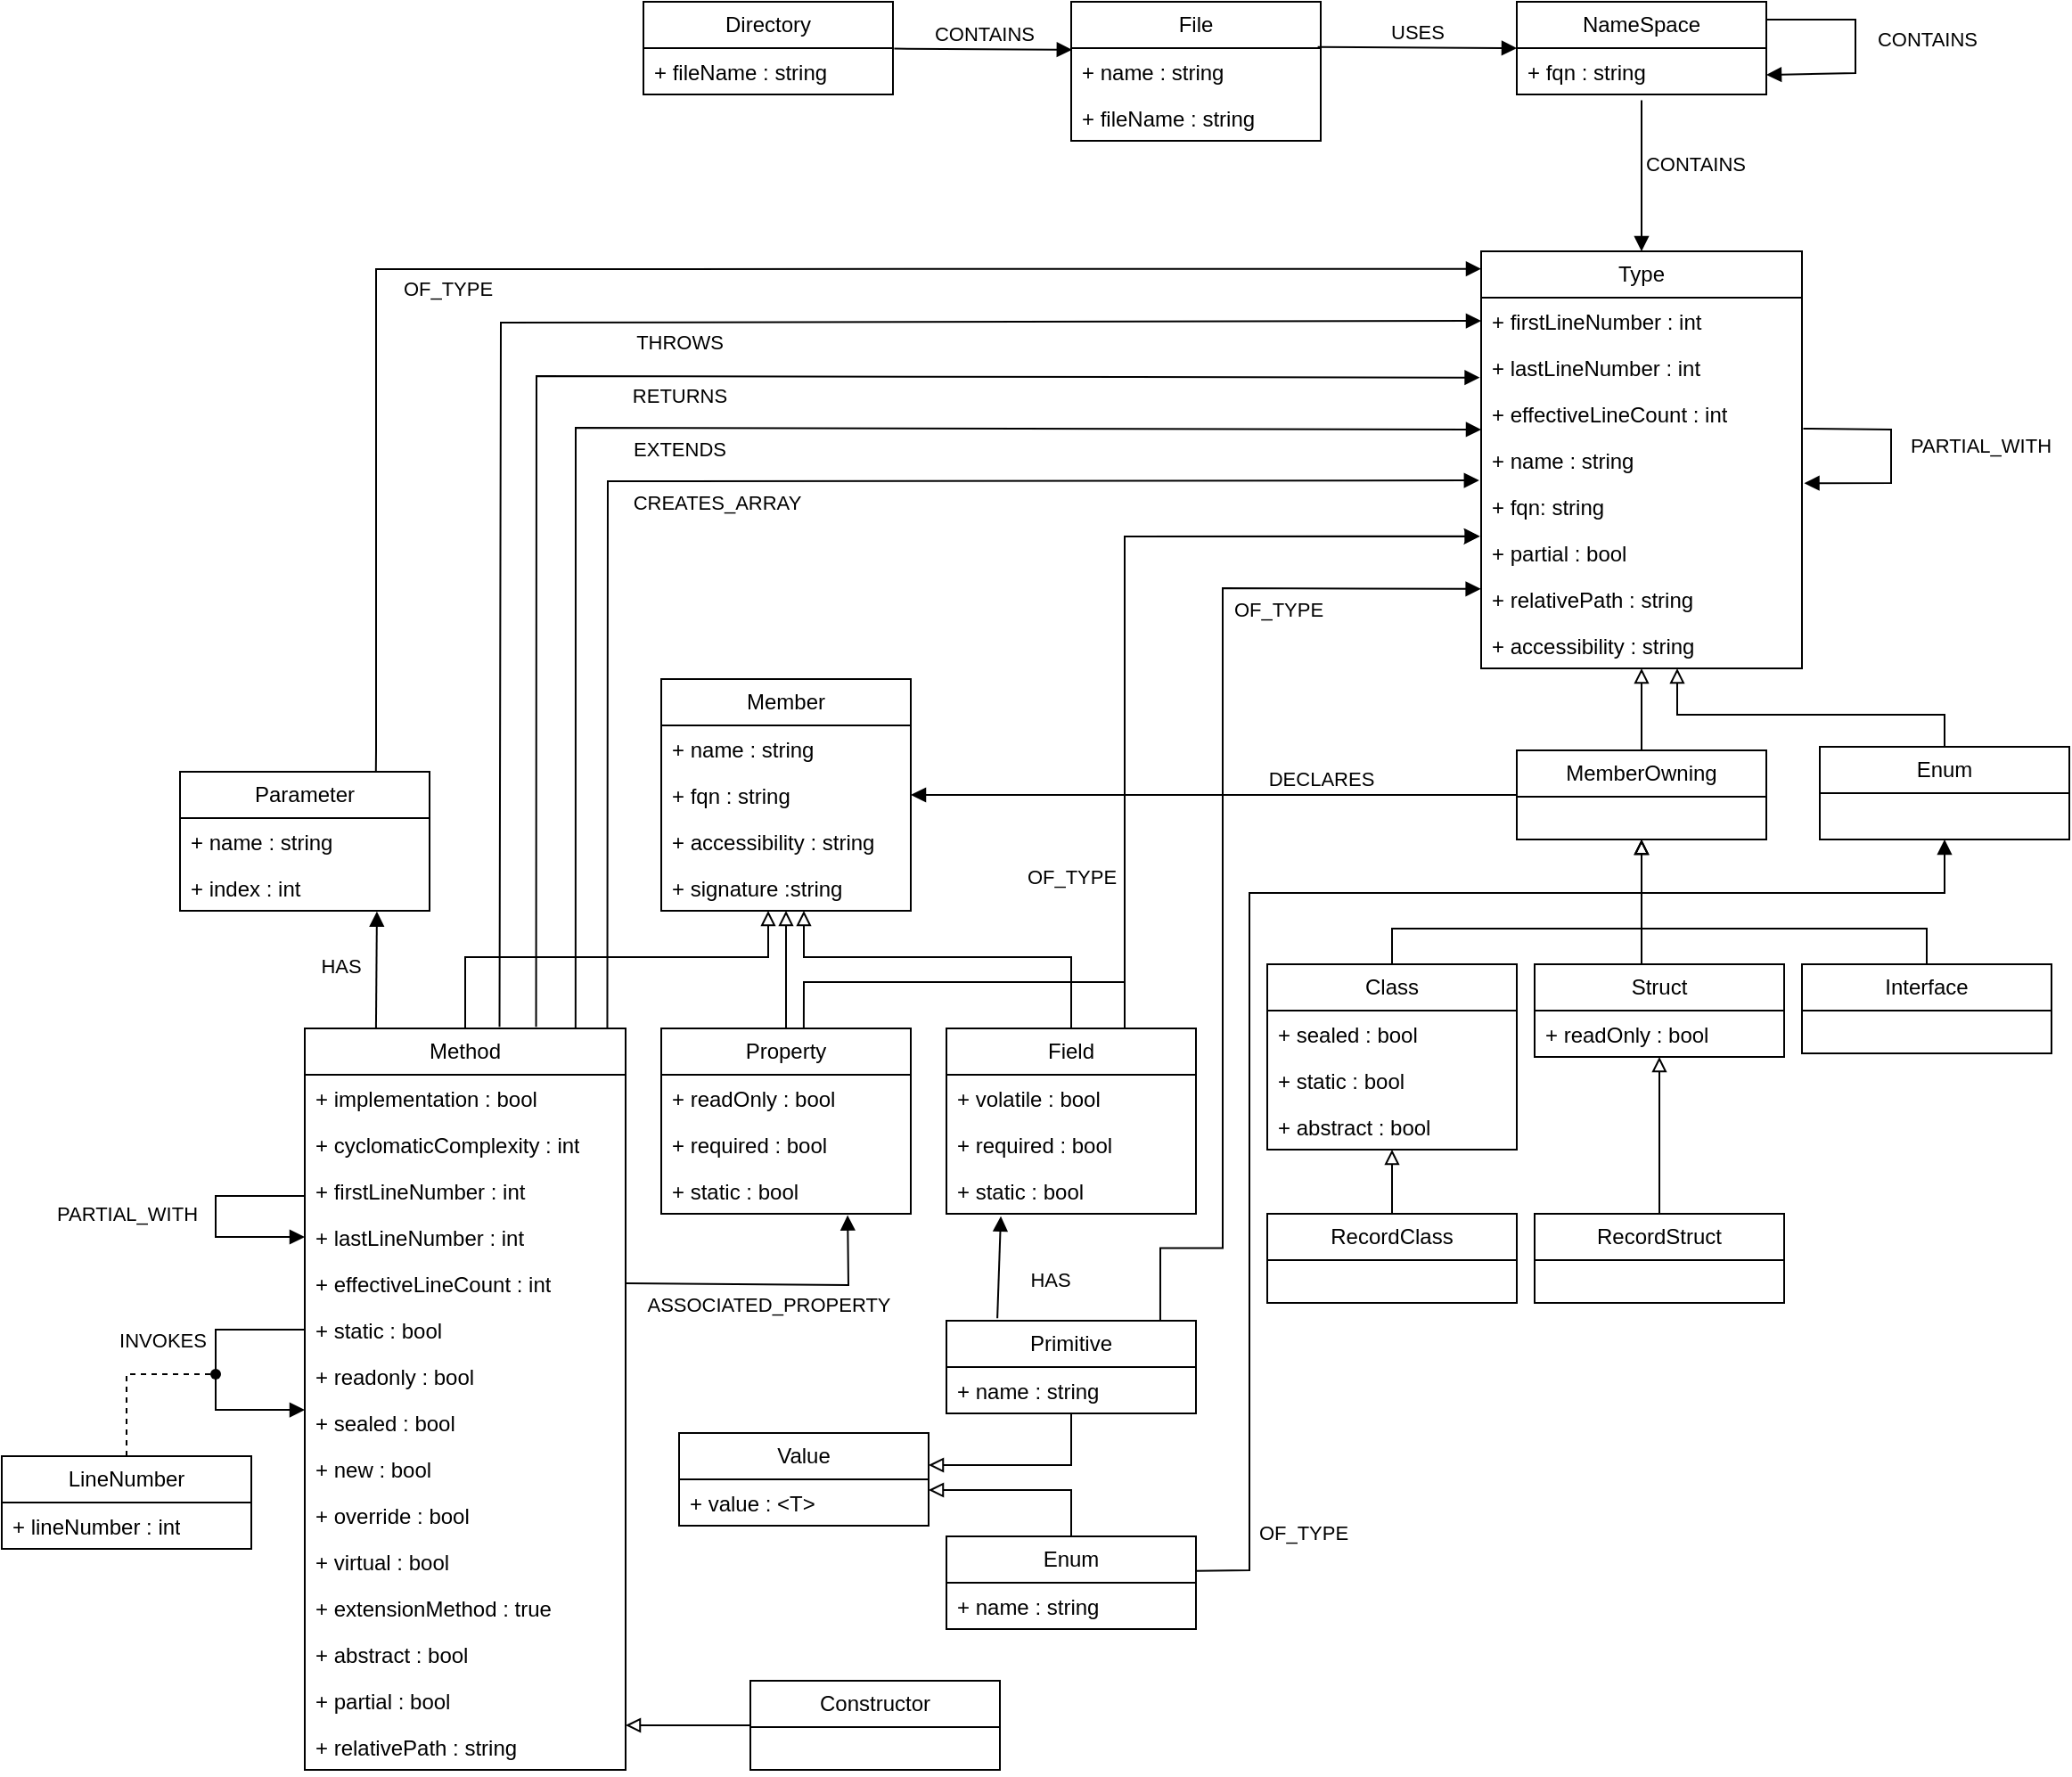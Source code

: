 <mxfile version="24.0.7" type="device">
  <diagram id="C5RBs43oDa-KdzZeNtuy" name="Page-1">
    <mxGraphModel dx="1452" dy="1507" grid="1" gridSize="10" guides="1" tooltips="1" connect="1" arrows="1" fold="1" page="1" pageScale="1" pageWidth="827" pageHeight="1169" math="0" shadow="0">
      <root>
        <mxCell id="WIyWlLk6GJQsqaUBKTNV-0" />
        <mxCell id="WIyWlLk6GJQsqaUBKTNV-1" parent="WIyWlLk6GJQsqaUBKTNV-0" />
        <mxCell id="BYFHXTLkIRluyruA3xxx-0" value="Type" style="swimlane;fontStyle=0;childLayout=stackLayout;horizontal=1;startSize=26;fillColor=none;horizontalStack=0;resizeParent=1;resizeParentMax=0;resizeLast=0;collapsible=1;marginBottom=0;whiteSpace=wrap;html=1;" parent="WIyWlLk6GJQsqaUBKTNV-1" vertex="1">
          <mxGeometry x="120" y="-20" width="180" height="234" as="geometry" />
        </mxCell>
        <mxCell id="BYFHXTLkIRluyruA3xxx-3" value="+ firstLineNumber : int" style="text;strokeColor=none;fillColor=none;align=left;verticalAlign=top;spacingLeft=4;spacingRight=4;overflow=hidden;rotatable=0;points=[[0,0.5],[1,0.5]];portConstraint=eastwest;whiteSpace=wrap;html=1;" parent="BYFHXTLkIRluyruA3xxx-0" vertex="1">
          <mxGeometry y="26" width="180" height="26" as="geometry" />
        </mxCell>
        <mxCell id="BYFHXTLkIRluyruA3xxx-2" value="+ lastLineNumber : int" style="text;strokeColor=none;fillColor=none;align=left;verticalAlign=top;spacingLeft=4;spacingRight=4;overflow=hidden;rotatable=0;points=[[0,0.5],[1,0.5]];portConstraint=eastwest;whiteSpace=wrap;html=1;" parent="BYFHXTLkIRluyruA3xxx-0" vertex="1">
          <mxGeometry y="52" width="180" height="26" as="geometry" />
        </mxCell>
        <mxCell id="BYFHXTLkIRluyruA3xxx-1" value="+ effectiveLineCount : int" style="text;strokeColor=none;fillColor=none;align=left;verticalAlign=top;spacingLeft=4;spacingRight=4;overflow=hidden;rotatable=0;points=[[0,0.5],[1,0.5]];portConstraint=eastwest;whiteSpace=wrap;html=1;" parent="BYFHXTLkIRluyruA3xxx-0" vertex="1">
          <mxGeometry y="78" width="180" height="26" as="geometry" />
        </mxCell>
        <mxCell id="BYFHXTLkIRluyruA3xxx-56" value="+ name : string" style="text;strokeColor=none;fillColor=none;align=left;verticalAlign=top;spacingLeft=4;spacingRight=4;overflow=hidden;rotatable=0;points=[[0,0.5],[1,0.5]];portConstraint=eastwest;whiteSpace=wrap;html=1;" parent="BYFHXTLkIRluyruA3xxx-0" vertex="1">
          <mxGeometry y="104" width="180" height="26" as="geometry" />
        </mxCell>
        <mxCell id="BYFHXTLkIRluyruA3xxx-57" value="+ fqn: string" style="text;strokeColor=none;fillColor=none;align=left;verticalAlign=top;spacingLeft=4;spacingRight=4;overflow=hidden;rotatable=0;points=[[0,0.5],[1,0.5]];portConstraint=eastwest;whiteSpace=wrap;html=1;" parent="BYFHXTLkIRluyruA3xxx-0" vertex="1">
          <mxGeometry y="130" width="180" height="26" as="geometry" />
        </mxCell>
        <mxCell id="BYFHXTLkIRluyruA3xxx-58" value="+ partial : bool" style="text;strokeColor=none;fillColor=none;align=left;verticalAlign=top;spacingLeft=4;spacingRight=4;overflow=hidden;rotatable=0;points=[[0,0.5],[1,0.5]];portConstraint=eastwest;whiteSpace=wrap;html=1;" parent="BYFHXTLkIRluyruA3xxx-0" vertex="1">
          <mxGeometry y="156" width="180" height="26" as="geometry" />
        </mxCell>
        <mxCell id="BYFHXTLkIRluyruA3xxx-59" value="+ relativePath : string" style="text;strokeColor=none;fillColor=none;align=left;verticalAlign=top;spacingLeft=4;spacingRight=4;overflow=hidden;rotatable=0;points=[[0,0.5],[1,0.5]];portConstraint=eastwest;whiteSpace=wrap;html=1;" parent="BYFHXTLkIRluyruA3xxx-0" vertex="1">
          <mxGeometry y="182" width="180" height="26" as="geometry" />
        </mxCell>
        <mxCell id="BYFHXTLkIRluyruA3xxx-60" value="+ accessibility : string" style="text;strokeColor=none;fillColor=none;align=left;verticalAlign=top;spacingLeft=4;spacingRight=4;overflow=hidden;rotatable=0;points=[[0,0.5],[1,0.5]];portConstraint=eastwest;whiteSpace=wrap;html=1;" parent="BYFHXTLkIRluyruA3xxx-0" vertex="1">
          <mxGeometry y="208" width="180" height="26" as="geometry" />
        </mxCell>
        <mxCell id="BYFHXTLkIRluyruA3xxx-169" value="PARTIAL_WITH" style="html=1;verticalAlign=bottom;endArrow=block;curved=0;rounded=0;exitX=1.004;exitY=0.825;exitDx=0;exitDy=0;exitPerimeter=0;entryX=1.007;entryY=1.004;entryDx=0;entryDy=0;entryPerimeter=0;" parent="BYFHXTLkIRluyruA3xxx-0" source="BYFHXTLkIRluyruA3xxx-1" target="BYFHXTLkIRluyruA3xxx-56" edge="1">
          <mxGeometry x="0.051" y="50" width="80" relative="1" as="geometry">
            <mxPoint x="200" y="120" as="sourcePoint" />
            <mxPoint x="280" y="120" as="targetPoint" />
            <Array as="points">
              <mxPoint x="230" y="100" />
              <mxPoint x="230" y="130" />
            </Array>
            <mxPoint as="offset" />
          </mxGeometry>
        </mxCell>
        <mxCell id="BYFHXTLkIRluyruA3xxx-19" style="edgeStyle=orthogonalEdgeStyle;rounded=0;orthogonalLoop=1;jettySize=auto;html=1;endArrow=block;endFill=0;" parent="WIyWlLk6GJQsqaUBKTNV-1" source="BYFHXTLkIRluyruA3xxx-14" target="BYFHXTLkIRluyruA3xxx-0" edge="1">
          <mxGeometry relative="1" as="geometry" />
        </mxCell>
        <mxCell id="BYFHXTLkIRluyruA3xxx-14" value="Member&lt;span style=&quot;background-color: initial;&quot;&gt;Owning&lt;/span&gt;" style="swimlane;fontStyle=0;childLayout=stackLayout;horizontal=1;startSize=26;fillColor=none;horizontalStack=0;resizeParent=1;resizeParentMax=0;resizeLast=0;collapsible=1;marginBottom=0;whiteSpace=wrap;html=1;" parent="WIyWlLk6GJQsqaUBKTNV-1" vertex="1">
          <mxGeometry x="140" y="260" width="140" height="50" as="geometry" />
        </mxCell>
        <mxCell id="BYFHXTLkIRluyruA3xxx-32" style="edgeStyle=orthogonalEdgeStyle;rounded=0;orthogonalLoop=1;jettySize=auto;html=1;endArrow=block;endFill=0;" parent="WIyWlLk6GJQsqaUBKTNV-1" source="BYFHXTLkIRluyruA3xxx-20" target="BYFHXTLkIRluyruA3xxx-23" edge="1">
          <mxGeometry relative="1" as="geometry" />
        </mxCell>
        <mxCell id="BYFHXTLkIRluyruA3xxx-20" value="RecordClass" style="swimlane;fontStyle=0;childLayout=stackLayout;horizontal=1;startSize=26;fillColor=none;horizontalStack=0;resizeParent=1;resizeParentMax=0;resizeLast=0;collapsible=1;marginBottom=0;whiteSpace=wrap;html=1;" parent="WIyWlLk6GJQsqaUBKTNV-1" vertex="1">
          <mxGeometry y="520" width="140" height="50" as="geometry" />
        </mxCell>
        <mxCell id="BYFHXTLkIRluyruA3xxx-30" style="edgeStyle=orthogonalEdgeStyle;rounded=0;orthogonalLoop=1;jettySize=auto;html=1;exitX=0.5;exitY=0;exitDx=0;exitDy=0;endArrow=block;endFill=0;" parent="WIyWlLk6GJQsqaUBKTNV-1" source="BYFHXTLkIRluyruA3xxx-21" target="BYFHXTLkIRluyruA3xxx-14" edge="1">
          <mxGeometry relative="1" as="geometry">
            <Array as="points">
              <mxPoint x="370" y="360" />
              <mxPoint x="210" y="360" />
            </Array>
          </mxGeometry>
        </mxCell>
        <mxCell id="BYFHXTLkIRluyruA3xxx-21" value="Interface" style="swimlane;fontStyle=0;childLayout=stackLayout;horizontal=1;startSize=26;fillColor=none;horizontalStack=0;resizeParent=1;resizeParentMax=0;resizeLast=0;collapsible=1;marginBottom=0;whiteSpace=wrap;html=1;" parent="WIyWlLk6GJQsqaUBKTNV-1" vertex="1">
          <mxGeometry x="300" y="380" width="140" height="50" as="geometry" />
        </mxCell>
        <mxCell id="BYFHXTLkIRluyruA3xxx-28" style="edgeStyle=orthogonalEdgeStyle;rounded=0;orthogonalLoop=1;jettySize=auto;html=1;endArrow=block;endFill=0;" parent="WIyWlLk6GJQsqaUBKTNV-1" source="BYFHXTLkIRluyruA3xxx-22" target="BYFHXTLkIRluyruA3xxx-14" edge="1">
          <mxGeometry relative="1" as="geometry">
            <Array as="points">
              <mxPoint x="210" y="360" />
              <mxPoint x="210" y="360" />
            </Array>
          </mxGeometry>
        </mxCell>
        <mxCell id="BYFHXTLkIRluyruA3xxx-22" value="Struct" style="swimlane;fontStyle=0;childLayout=stackLayout;horizontal=1;startSize=26;fillColor=none;horizontalStack=0;resizeParent=1;resizeParentMax=0;resizeLast=0;collapsible=1;marginBottom=0;whiteSpace=wrap;html=1;" parent="WIyWlLk6GJQsqaUBKTNV-1" vertex="1">
          <mxGeometry x="150" y="380" width="140" height="52" as="geometry" />
        </mxCell>
        <mxCell id="BYFHXTLkIRluyruA3xxx-41" value="+ readOnly : bool" style="text;strokeColor=none;fillColor=none;align=left;verticalAlign=top;spacingLeft=4;spacingRight=4;overflow=hidden;rotatable=0;points=[[0,0.5],[1,0.5]];portConstraint=eastwest;whiteSpace=wrap;html=1;" parent="BYFHXTLkIRluyruA3xxx-22" vertex="1">
          <mxGeometry y="26" width="140" height="26" as="geometry" />
        </mxCell>
        <mxCell id="BYFHXTLkIRluyruA3xxx-29" style="edgeStyle=orthogonalEdgeStyle;rounded=0;orthogonalLoop=1;jettySize=auto;html=1;endArrow=block;endFill=0;" parent="WIyWlLk6GJQsqaUBKTNV-1" source="BYFHXTLkIRluyruA3xxx-23" target="BYFHXTLkIRluyruA3xxx-14" edge="1">
          <mxGeometry relative="1" as="geometry">
            <Array as="points">
              <mxPoint x="70" y="360" />
              <mxPoint x="210" y="360" />
            </Array>
          </mxGeometry>
        </mxCell>
        <mxCell id="BYFHXTLkIRluyruA3xxx-23" value="Class" style="swimlane;fontStyle=0;childLayout=stackLayout;horizontal=1;startSize=26;fillColor=none;horizontalStack=0;resizeParent=1;resizeParentMax=0;resizeLast=0;collapsible=1;marginBottom=0;whiteSpace=wrap;html=1;" parent="WIyWlLk6GJQsqaUBKTNV-1" vertex="1">
          <mxGeometry y="380" width="140" height="104" as="geometry" />
        </mxCell>
        <mxCell id="BYFHXTLkIRluyruA3xxx-43" value="+ sealed : bool&lt;div&gt;&lt;br&gt;&lt;/div&gt;" style="text;strokeColor=none;fillColor=none;align=left;verticalAlign=top;spacingLeft=4;spacingRight=4;overflow=hidden;rotatable=0;points=[[0,0.5],[1,0.5]];portConstraint=eastwest;whiteSpace=wrap;html=1;" parent="BYFHXTLkIRluyruA3xxx-23" vertex="1">
          <mxGeometry y="26" width="140" height="26" as="geometry" />
        </mxCell>
        <mxCell id="BYFHXTLkIRluyruA3xxx-47" value="&lt;div&gt;+ s&lt;span style=&quot;background-color: initial;&quot;&gt;tatic : bool&lt;/span&gt;&lt;/div&gt;" style="text;strokeColor=none;fillColor=none;align=left;verticalAlign=top;spacingLeft=4;spacingRight=4;overflow=hidden;rotatable=0;points=[[0,0.5],[1,0.5]];portConstraint=eastwest;whiteSpace=wrap;html=1;" parent="BYFHXTLkIRluyruA3xxx-23" vertex="1">
          <mxGeometry y="52" width="140" height="26" as="geometry" />
        </mxCell>
        <mxCell id="BYFHXTLkIRluyruA3xxx-48" value="&lt;div&gt;+ abstract : bool&lt;/div&gt;" style="text;strokeColor=none;fillColor=none;align=left;verticalAlign=top;spacingLeft=4;spacingRight=4;overflow=hidden;rotatable=0;points=[[0,0.5],[1,0.5]];portConstraint=eastwest;whiteSpace=wrap;html=1;" parent="BYFHXTLkIRluyruA3xxx-23" vertex="1">
          <mxGeometry y="78" width="140" height="26" as="geometry" />
        </mxCell>
        <mxCell id="BYFHXTLkIRluyruA3xxx-31" style="edgeStyle=orthogonalEdgeStyle;rounded=0;orthogonalLoop=1;jettySize=auto;html=1;endArrow=block;endFill=0;" parent="WIyWlLk6GJQsqaUBKTNV-1" source="BYFHXTLkIRluyruA3xxx-24" target="BYFHXTLkIRluyruA3xxx-22" edge="1">
          <mxGeometry relative="1" as="geometry" />
        </mxCell>
        <mxCell id="BYFHXTLkIRluyruA3xxx-24" value="RecordStruct" style="swimlane;fontStyle=0;childLayout=stackLayout;horizontal=1;startSize=26;fillColor=none;horizontalStack=0;resizeParent=1;resizeParentMax=0;resizeLast=0;collapsible=1;marginBottom=0;whiteSpace=wrap;html=1;" parent="WIyWlLk6GJQsqaUBKTNV-1" vertex="1">
          <mxGeometry x="150" y="520" width="140" height="50" as="geometry" />
        </mxCell>
        <mxCell id="BYFHXTLkIRluyruA3xxx-50" value="Member" style="swimlane;fontStyle=0;childLayout=stackLayout;horizontal=1;startSize=26;fillColor=none;horizontalStack=0;resizeParent=1;resizeParentMax=0;resizeLast=0;collapsible=1;marginBottom=0;whiteSpace=wrap;html=1;" parent="WIyWlLk6GJQsqaUBKTNV-1" vertex="1">
          <mxGeometry x="-340" y="220" width="140" height="130" as="geometry" />
        </mxCell>
        <mxCell id="BYFHXTLkIRluyruA3xxx-52" value="+ name : string" style="text;strokeColor=none;fillColor=none;align=left;verticalAlign=top;spacingLeft=4;spacingRight=4;overflow=hidden;rotatable=0;points=[[0,0.5],[1,0.5]];portConstraint=eastwest;whiteSpace=wrap;html=1;" parent="BYFHXTLkIRluyruA3xxx-50" vertex="1">
          <mxGeometry y="26" width="140" height="26" as="geometry" />
        </mxCell>
        <mxCell id="BYFHXTLkIRluyruA3xxx-79" value="+ fqn : string" style="text;strokeColor=none;fillColor=none;align=left;verticalAlign=top;spacingLeft=4;spacingRight=4;overflow=hidden;rotatable=0;points=[[0,0.5],[1,0.5]];portConstraint=eastwest;whiteSpace=wrap;html=1;" parent="BYFHXTLkIRluyruA3xxx-50" vertex="1">
          <mxGeometry y="52" width="140" height="26" as="geometry" />
        </mxCell>
        <mxCell id="BYFHXTLkIRluyruA3xxx-80" value="+ accessibility : string" style="text;strokeColor=none;fillColor=none;align=left;verticalAlign=top;spacingLeft=4;spacingRight=4;overflow=hidden;rotatable=0;points=[[0,0.5],[1,0.5]];portConstraint=eastwest;whiteSpace=wrap;html=1;" parent="BYFHXTLkIRluyruA3xxx-50" vertex="1">
          <mxGeometry y="78" width="140" height="26" as="geometry" />
        </mxCell>
        <mxCell id="BYFHXTLkIRluyruA3xxx-81" value="+ signature :string" style="text;strokeColor=none;fillColor=none;align=left;verticalAlign=top;spacingLeft=4;spacingRight=4;overflow=hidden;rotatable=0;points=[[0,0.5],[1,0.5]];portConstraint=eastwest;whiteSpace=wrap;html=1;" parent="BYFHXTLkIRluyruA3xxx-50" vertex="1">
          <mxGeometry y="104" width="140" height="26" as="geometry" />
        </mxCell>
        <mxCell id="BYFHXTLkIRluyruA3xxx-55" value="DECLARES" style="html=1;verticalAlign=bottom;endArrow=block;curved=0;rounded=0;" parent="WIyWlLk6GJQsqaUBKTNV-1" source="BYFHXTLkIRluyruA3xxx-14" target="BYFHXTLkIRluyruA3xxx-50" edge="1">
          <mxGeometry x="-0.353" width="80" relative="1" as="geometry">
            <mxPoint x="-70" y="290" as="sourcePoint" />
            <mxPoint x="10" y="290" as="targetPoint" />
            <mxPoint as="offset" />
          </mxGeometry>
        </mxCell>
        <mxCell id="BYFHXTLkIRluyruA3xxx-77" style="edgeStyle=orthogonalEdgeStyle;rounded=0;orthogonalLoop=1;jettySize=auto;html=1;endArrow=block;endFill=0;" parent="WIyWlLk6GJQsqaUBKTNV-1" source="BYFHXTLkIRluyruA3xxx-63" target="BYFHXTLkIRluyruA3xxx-50" edge="1">
          <mxGeometry relative="1" as="geometry">
            <Array as="points">
              <mxPoint x="-110" y="376" />
              <mxPoint x="-260" y="376" />
            </Array>
          </mxGeometry>
        </mxCell>
        <mxCell id="BYFHXTLkIRluyruA3xxx-83" style="edgeStyle=orthogonalEdgeStyle;rounded=0;orthogonalLoop=1;jettySize=auto;html=1;entryX=-0.004;entryY=0.153;entryDx=0;entryDy=0;entryPerimeter=0;exitX=0.75;exitY=0;exitDx=0;exitDy=0;" parent="WIyWlLk6GJQsqaUBKTNV-1" source="BYFHXTLkIRluyruA3xxx-63" target="BYFHXTLkIRluyruA3xxx-58" edge="1">
          <mxGeometry relative="1" as="geometry">
            <mxPoint x="-100" y="402" as="sourcePoint" />
            <mxPoint x="100" y="130" as="targetPoint" />
            <Array as="points">
              <mxPoint x="-80" y="416" />
              <mxPoint x="-80" y="140" />
            </Array>
          </mxGeometry>
        </mxCell>
        <mxCell id="BYFHXTLkIRluyruA3xxx-63" value="Field" style="swimlane;fontStyle=0;childLayout=stackLayout;horizontal=1;startSize=26;fillColor=none;horizontalStack=0;resizeParent=1;resizeParentMax=0;resizeLast=0;collapsible=1;marginBottom=0;whiteSpace=wrap;html=1;" parent="WIyWlLk6GJQsqaUBKTNV-1" vertex="1">
          <mxGeometry x="-180" y="416" width="140" height="104" as="geometry" />
        </mxCell>
        <mxCell id="BYFHXTLkIRluyruA3xxx-64" value="+ volatile : bool" style="text;strokeColor=none;fillColor=none;align=left;verticalAlign=top;spacingLeft=4;spacingRight=4;overflow=hidden;rotatable=0;points=[[0,0.5],[1,0.5]];portConstraint=eastwest;whiteSpace=wrap;html=1;" parent="BYFHXTLkIRluyruA3xxx-63" vertex="1">
          <mxGeometry y="26" width="140" height="26" as="geometry" />
        </mxCell>
        <mxCell id="BYFHXTLkIRluyruA3xxx-65" value="+ required : bool" style="text;strokeColor=none;fillColor=none;align=left;verticalAlign=top;spacingLeft=4;spacingRight=4;overflow=hidden;rotatable=0;points=[[0,0.5],[1,0.5]];portConstraint=eastwest;whiteSpace=wrap;html=1;" parent="BYFHXTLkIRluyruA3xxx-63" vertex="1">
          <mxGeometry y="52" width="140" height="26" as="geometry" />
        </mxCell>
        <mxCell id="BYFHXTLkIRluyruA3xxx-66" value="+ static : bool" style="text;strokeColor=none;fillColor=none;align=left;verticalAlign=top;spacingLeft=4;spacingRight=4;overflow=hidden;rotatable=0;points=[[0,0.5],[1,0.5]];portConstraint=eastwest;whiteSpace=wrap;html=1;" parent="BYFHXTLkIRluyruA3xxx-63" vertex="1">
          <mxGeometry y="78" width="140" height="26" as="geometry" />
        </mxCell>
        <mxCell id="BYFHXTLkIRluyruA3xxx-76" style="edgeStyle=orthogonalEdgeStyle;rounded=0;orthogonalLoop=1;jettySize=auto;html=1;endArrow=block;endFill=0;" parent="WIyWlLk6GJQsqaUBKTNV-1" source="BYFHXTLkIRluyruA3xxx-67" target="BYFHXTLkIRluyruA3xxx-50" edge="1">
          <mxGeometry relative="1" as="geometry">
            <Array as="points">
              <mxPoint x="-270" y="396" />
              <mxPoint x="-270" y="396" />
            </Array>
          </mxGeometry>
        </mxCell>
        <mxCell id="BYFHXTLkIRluyruA3xxx-67" value="Property" style="swimlane;fontStyle=0;childLayout=stackLayout;horizontal=1;startSize=26;fillColor=none;horizontalStack=0;resizeParent=1;resizeParentMax=0;resizeLast=0;collapsible=1;marginBottom=0;whiteSpace=wrap;html=1;" parent="WIyWlLk6GJQsqaUBKTNV-1" vertex="1">
          <mxGeometry x="-340" y="416" width="140" height="104" as="geometry" />
        </mxCell>
        <mxCell id="BYFHXTLkIRluyruA3xxx-68" value="+ readOnly : bool" style="text;strokeColor=none;fillColor=none;align=left;verticalAlign=top;spacingLeft=4;spacingRight=4;overflow=hidden;rotatable=0;points=[[0,0.5],[1,0.5]];portConstraint=eastwest;whiteSpace=wrap;html=1;" parent="BYFHXTLkIRluyruA3xxx-67" vertex="1">
          <mxGeometry y="26" width="140" height="26" as="geometry" />
        </mxCell>
        <mxCell id="BYFHXTLkIRluyruA3xxx-69" value="+ required : bool" style="text;strokeColor=none;fillColor=none;align=left;verticalAlign=top;spacingLeft=4;spacingRight=4;overflow=hidden;rotatable=0;points=[[0,0.5],[1,0.5]];portConstraint=eastwest;whiteSpace=wrap;html=1;" parent="BYFHXTLkIRluyruA3xxx-67" vertex="1">
          <mxGeometry y="52" width="140" height="26" as="geometry" />
        </mxCell>
        <mxCell id="BYFHXTLkIRluyruA3xxx-70" value="+ static : bool" style="text;strokeColor=none;fillColor=none;align=left;verticalAlign=top;spacingLeft=4;spacingRight=4;overflow=hidden;rotatable=0;points=[[0,0.5],[1,0.5]];portConstraint=eastwest;whiteSpace=wrap;html=1;" parent="BYFHXTLkIRluyruA3xxx-67" vertex="1">
          <mxGeometry y="78" width="140" height="26" as="geometry" />
        </mxCell>
        <mxCell id="BYFHXTLkIRluyruA3xxx-78" style="edgeStyle=orthogonalEdgeStyle;rounded=0;orthogonalLoop=1;jettySize=auto;html=1;endArrow=block;endFill=0;" parent="WIyWlLk6GJQsqaUBKTNV-1" source="BYFHXTLkIRluyruA3xxx-71" target="BYFHXTLkIRluyruA3xxx-50" edge="1">
          <mxGeometry relative="1" as="geometry">
            <Array as="points">
              <mxPoint x="-450" y="376" />
              <mxPoint x="-280" y="376" />
            </Array>
          </mxGeometry>
        </mxCell>
        <mxCell id="BYFHXTLkIRluyruA3xxx-71" value="Method" style="swimlane;fontStyle=0;childLayout=stackLayout;horizontal=1;startSize=26;fillColor=none;horizontalStack=0;resizeParent=1;resizeParentMax=0;resizeLast=0;collapsible=1;marginBottom=0;whiteSpace=wrap;html=1;" parent="WIyWlLk6GJQsqaUBKTNV-1" vertex="1">
          <mxGeometry x="-540" y="416" width="180" height="416" as="geometry" />
        </mxCell>
        <mxCell id="BYFHXTLkIRluyruA3xxx-72" value="+ implementation : bool" style="text;strokeColor=none;fillColor=none;align=left;verticalAlign=top;spacingLeft=4;spacingRight=4;overflow=hidden;rotatable=0;points=[[0,0.5],[1,0.5]];portConstraint=eastwest;whiteSpace=wrap;html=1;" parent="BYFHXTLkIRluyruA3xxx-71" vertex="1">
          <mxGeometry y="26" width="180" height="26" as="geometry" />
        </mxCell>
        <mxCell id="BYFHXTLkIRluyruA3xxx-73" value="+ cyclomaticComplexity : int" style="text;strokeColor=none;fillColor=none;align=left;verticalAlign=top;spacingLeft=4;spacingRight=4;overflow=hidden;rotatable=0;points=[[0,0.5],[1,0.5]];portConstraint=eastwest;whiteSpace=wrap;html=1;" parent="BYFHXTLkIRluyruA3xxx-71" vertex="1">
          <mxGeometry y="52" width="180" height="26" as="geometry" />
        </mxCell>
        <mxCell id="BYFHXTLkIRluyruA3xxx-74" value="+ firstLineNumber : int" style="text;strokeColor=none;fillColor=none;align=left;verticalAlign=top;spacingLeft=4;spacingRight=4;overflow=hidden;rotatable=0;points=[[0,0.5],[1,0.5]];portConstraint=eastwest;whiteSpace=wrap;html=1;" parent="BYFHXTLkIRluyruA3xxx-71" vertex="1">
          <mxGeometry y="78" width="180" height="26" as="geometry" />
        </mxCell>
        <mxCell id="BYFHXTLkIRluyruA3xxx-85" value="+ lastLineNumber : int" style="text;strokeColor=none;fillColor=none;align=left;verticalAlign=top;spacingLeft=4;spacingRight=4;overflow=hidden;rotatable=0;points=[[0,0.5],[1,0.5]];portConstraint=eastwest;whiteSpace=wrap;html=1;" parent="BYFHXTLkIRluyruA3xxx-71" vertex="1">
          <mxGeometry y="104" width="180" height="26" as="geometry" />
        </mxCell>
        <mxCell id="BYFHXTLkIRluyruA3xxx-86" value="+ effectiveLineCount : int" style="text;strokeColor=none;fillColor=none;align=left;verticalAlign=top;spacingLeft=4;spacingRight=4;overflow=hidden;rotatable=0;points=[[0,0.5],[1,0.5]];portConstraint=eastwest;whiteSpace=wrap;html=1;" parent="BYFHXTLkIRluyruA3xxx-71" vertex="1">
          <mxGeometry y="130" width="180" height="26" as="geometry" />
        </mxCell>
        <mxCell id="BYFHXTLkIRluyruA3xxx-87" value="+ static : bool" style="text;strokeColor=none;fillColor=none;align=left;verticalAlign=top;spacingLeft=4;spacingRight=4;overflow=hidden;rotatable=0;points=[[0,0.5],[1,0.5]];portConstraint=eastwest;whiteSpace=wrap;html=1;" parent="BYFHXTLkIRluyruA3xxx-71" vertex="1">
          <mxGeometry y="156" width="180" height="26" as="geometry" />
        </mxCell>
        <mxCell id="BYFHXTLkIRluyruA3xxx-88" value="+ readonly : bool" style="text;strokeColor=none;fillColor=none;align=left;verticalAlign=top;spacingLeft=4;spacingRight=4;overflow=hidden;rotatable=0;points=[[0,0.5],[1,0.5]];portConstraint=eastwest;whiteSpace=wrap;html=1;" parent="BYFHXTLkIRluyruA3xxx-71" vertex="1">
          <mxGeometry y="182" width="180" height="26" as="geometry" />
        </mxCell>
        <mxCell id="BYFHXTLkIRluyruA3xxx-89" value="+ sealed : bool" style="text;strokeColor=none;fillColor=none;align=left;verticalAlign=top;spacingLeft=4;spacingRight=4;overflow=hidden;rotatable=0;points=[[0,0.5],[1,0.5]];portConstraint=eastwest;whiteSpace=wrap;html=1;" parent="BYFHXTLkIRluyruA3xxx-71" vertex="1">
          <mxGeometry y="208" width="180" height="26" as="geometry" />
        </mxCell>
        <mxCell id="BYFHXTLkIRluyruA3xxx-90" value="+ new : bool" style="text;strokeColor=none;fillColor=none;align=left;verticalAlign=top;spacingLeft=4;spacingRight=4;overflow=hidden;rotatable=0;points=[[0,0.5],[1,0.5]];portConstraint=eastwest;whiteSpace=wrap;html=1;" parent="BYFHXTLkIRluyruA3xxx-71" vertex="1">
          <mxGeometry y="234" width="180" height="26" as="geometry" />
        </mxCell>
        <mxCell id="BYFHXTLkIRluyruA3xxx-91" value="+ override : bool" style="text;strokeColor=none;fillColor=none;align=left;verticalAlign=top;spacingLeft=4;spacingRight=4;overflow=hidden;rotatable=0;points=[[0,0.5],[1,0.5]];portConstraint=eastwest;whiteSpace=wrap;html=1;" parent="BYFHXTLkIRluyruA3xxx-71" vertex="1">
          <mxGeometry y="260" width="180" height="26" as="geometry" />
        </mxCell>
        <mxCell id="BYFHXTLkIRluyruA3xxx-92" value="+ virtual : bool" style="text;strokeColor=none;fillColor=none;align=left;verticalAlign=top;spacingLeft=4;spacingRight=4;overflow=hidden;rotatable=0;points=[[0,0.5],[1,0.5]];portConstraint=eastwest;whiteSpace=wrap;html=1;" parent="BYFHXTLkIRluyruA3xxx-71" vertex="1">
          <mxGeometry y="286" width="180" height="26" as="geometry" />
        </mxCell>
        <mxCell id="BYFHXTLkIRluyruA3xxx-93" value="+ extensionMethod : true" style="text;strokeColor=none;fillColor=none;align=left;verticalAlign=top;spacingLeft=4;spacingRight=4;overflow=hidden;rotatable=0;points=[[0,0.5],[1,0.5]];portConstraint=eastwest;whiteSpace=wrap;html=1;" parent="BYFHXTLkIRluyruA3xxx-71" vertex="1">
          <mxGeometry y="312" width="180" height="26" as="geometry" />
        </mxCell>
        <mxCell id="BYFHXTLkIRluyruA3xxx-114" value="PARTIAL_WITH" style="html=1;verticalAlign=bottom;endArrow=block;curved=0;rounded=0;entryX=0;entryY=0.5;entryDx=0;entryDy=0;" parent="BYFHXTLkIRluyruA3xxx-71" target="BYFHXTLkIRluyruA3xxx-85" edge="1">
          <mxGeometry x="0.123" y="-50" width="80" relative="1" as="geometry">
            <mxPoint y="94" as="sourcePoint" />
            <mxPoint x="420" y="44" as="targetPoint" />
            <Array as="points">
              <mxPoint x="-50" y="94" />
              <mxPoint x="-50" y="117" />
            </Array>
            <mxPoint as="offset" />
          </mxGeometry>
        </mxCell>
        <mxCell id="BYFHXTLkIRluyruA3xxx-115" value="INVOKES" style="html=1;verticalAlign=bottom;endArrow=block;curved=0;rounded=0;exitX=0;exitY=0.5;exitDx=0;exitDy=0;entryX=0;entryY=0.231;entryDx=0;entryDy=0;entryPerimeter=0;" parent="BYFHXTLkIRluyruA3xxx-71" source="BYFHXTLkIRluyruA3xxx-87" target="BYFHXTLkIRluyruA3xxx-89" edge="1">
          <mxGeometry x="-0.103" y="-30" width="80" relative="1" as="geometry">
            <mxPoint x="340" y="44" as="sourcePoint" />
            <mxPoint x="420" y="44" as="targetPoint" />
            <Array as="points">
              <mxPoint x="-50" y="169" />
              <mxPoint x="-50" y="214" />
            </Array>
            <mxPoint as="offset" />
          </mxGeometry>
        </mxCell>
        <mxCell id="BYFHXTLkIRluyruA3xxx-117" value="+ abstract : bool" style="text;strokeColor=none;fillColor=none;align=left;verticalAlign=top;spacingLeft=4;spacingRight=4;overflow=hidden;rotatable=0;points=[[0,0.5],[1,0.5]];portConstraint=eastwest;whiteSpace=wrap;html=1;" parent="BYFHXTLkIRluyruA3xxx-71" vertex="1">
          <mxGeometry y="338" width="180" height="26" as="geometry" />
        </mxCell>
        <mxCell id="BYFHXTLkIRluyruA3xxx-118" value="+ partial : bool" style="text;strokeColor=none;fillColor=none;align=left;verticalAlign=top;spacingLeft=4;spacingRight=4;overflow=hidden;rotatable=0;points=[[0,0.5],[1,0.5]];portConstraint=eastwest;whiteSpace=wrap;html=1;" parent="BYFHXTLkIRluyruA3xxx-71" vertex="1">
          <mxGeometry y="364" width="180" height="26" as="geometry" />
        </mxCell>
        <mxCell id="BYFHXTLkIRluyruA3xxx-119" value="+ relativePath : string" style="text;strokeColor=none;fillColor=none;align=left;verticalAlign=top;spacingLeft=4;spacingRight=4;overflow=hidden;rotatable=0;points=[[0,0.5],[1,0.5]];portConstraint=eastwest;whiteSpace=wrap;html=1;" parent="BYFHXTLkIRluyruA3xxx-71" vertex="1">
          <mxGeometry y="390" width="180" height="26" as="geometry" />
        </mxCell>
        <mxCell id="BYFHXTLkIRluyruA3xxx-84" value="OF_TYPE" style="html=1;verticalAlign=bottom;endArrow=block;curved=0;rounded=0;exitX=0.571;exitY=-0.003;exitDx=0;exitDy=0;exitPerimeter=0;entryX=-0.004;entryY=0.148;entryDx=0;entryDy=0;entryPerimeter=0;" parent="WIyWlLk6GJQsqaUBKTNV-1" source="BYFHXTLkIRluyruA3xxx-67" target="BYFHXTLkIRluyruA3xxx-58" edge="1">
          <mxGeometry x="-0.219" y="30" width="80" relative="1" as="geometry">
            <mxPoint x="-259" y="417" as="sourcePoint" />
            <mxPoint x="110" y="150" as="targetPoint" />
            <Array as="points">
              <mxPoint x="-260" y="390" />
              <mxPoint x="-80" y="390" />
              <mxPoint x="-80" y="140" />
            </Array>
            <mxPoint as="offset" />
          </mxGeometry>
        </mxCell>
        <mxCell id="BYFHXTLkIRluyruA3xxx-111" value="EXTENDS" style="html=1;verticalAlign=bottom;endArrow=block;curved=0;rounded=0;exitX=0.844;exitY=0;exitDx=0;exitDy=0;exitPerimeter=0;" parent="WIyWlLk6GJQsqaUBKTNV-1" source="BYFHXTLkIRluyruA3xxx-71" edge="1">
          <mxGeometry x="-0.065" y="-21" width="80" relative="1" as="geometry">
            <mxPoint x="-388" y="410" as="sourcePoint" />
            <mxPoint x="120" y="80" as="targetPoint" />
            <Array as="points">
              <mxPoint x="-388" y="79" />
            </Array>
            <mxPoint as="offset" />
          </mxGeometry>
        </mxCell>
        <mxCell id="BYFHXTLkIRluyruA3xxx-112" value="RETURNS" style="html=1;verticalAlign=bottom;endArrow=block;curved=0;rounded=0;exitX=0.721;exitY=-0.002;exitDx=0;exitDy=0;entryX=-0.004;entryY=0.725;entryDx=0;entryDy=0;entryPerimeter=0;exitPerimeter=0;" parent="WIyWlLk6GJQsqaUBKTNV-1" source="BYFHXTLkIRluyruA3xxx-71" target="BYFHXTLkIRluyruA3xxx-2" edge="1">
          <mxGeometry x="-0.004" y="-20" width="80" relative="1" as="geometry">
            <mxPoint x="-540" y="130" as="sourcePoint" />
            <mxPoint x="-460" y="130" as="targetPoint" />
            <Array as="points">
              <mxPoint x="-410" y="50" />
            </Array>
            <mxPoint as="offset" />
          </mxGeometry>
        </mxCell>
        <mxCell id="BYFHXTLkIRluyruA3xxx-113" value="ASSOCIATED_PROPERTY" style="html=1;verticalAlign=bottom;endArrow=block;curved=0;rounded=0;exitX=1;exitY=0.5;exitDx=0;exitDy=0;entryX=0.747;entryY=1.031;entryDx=0;entryDy=0;entryPerimeter=0;" parent="WIyWlLk6GJQsqaUBKTNV-1" source="BYFHXTLkIRluyruA3xxx-86" target="BYFHXTLkIRluyruA3xxx-70" edge="1">
          <mxGeometry x="-0.024" y="-20" width="80" relative="1" as="geometry">
            <mxPoint x="-200" y="760" as="sourcePoint" />
            <mxPoint x="-120" y="760" as="targetPoint" />
            <Array as="points">
              <mxPoint x="-235" y="560" />
            </Array>
            <mxPoint as="offset" />
          </mxGeometry>
        </mxCell>
        <mxCell id="BYFHXTLkIRluyruA3xxx-116" value="THROWS" style="html=1;verticalAlign=bottom;endArrow=block;curved=0;rounded=0;exitX=0.607;exitY=-0.002;exitDx=0;exitDy=0;entryX=0;entryY=0.5;entryDx=0;entryDy=0;exitPerimeter=0;" parent="WIyWlLk6GJQsqaUBKTNV-1" source="BYFHXTLkIRluyruA3xxx-71" target="BYFHXTLkIRluyruA3xxx-3" edge="1">
          <mxGeometry x="0.048" y="-20" width="80" relative="1" as="geometry">
            <mxPoint x="-490" y="50" as="sourcePoint" />
            <mxPoint x="-410" y="50" as="targetPoint" />
            <Array as="points">
              <mxPoint x="-430" y="20" />
            </Array>
            <mxPoint as="offset" />
          </mxGeometry>
        </mxCell>
        <mxCell id="BYFHXTLkIRluyruA3xxx-121" style="edgeStyle=orthogonalEdgeStyle;rounded=0;orthogonalLoop=1;jettySize=auto;html=1;endArrow=block;endFill=0;" parent="WIyWlLk6GJQsqaUBKTNV-1" source="BYFHXTLkIRluyruA3xxx-120" edge="1">
          <mxGeometry relative="1" as="geometry">
            <mxPoint x="-360" y="807" as="targetPoint" />
            <Array as="points">
              <mxPoint x="-350" y="807" />
              <mxPoint x="-350" y="807" />
            </Array>
          </mxGeometry>
        </mxCell>
        <mxCell id="BYFHXTLkIRluyruA3xxx-120" value="Constructor" style="swimlane;fontStyle=0;childLayout=stackLayout;horizontal=1;startSize=26;fillColor=none;horizontalStack=0;resizeParent=1;resizeParentMax=0;resizeLast=0;collapsible=1;marginBottom=0;whiteSpace=wrap;html=1;" parent="WIyWlLk6GJQsqaUBKTNV-1" vertex="1">
          <mxGeometry x="-290" y="782" width="140" height="50" as="geometry" />
        </mxCell>
        <mxCell id="BYFHXTLkIRluyruA3xxx-122" value="Parameter" style="swimlane;fontStyle=0;childLayout=stackLayout;horizontal=1;startSize=26;fillColor=none;horizontalStack=0;resizeParent=1;resizeParentMax=0;resizeLast=0;collapsible=1;marginBottom=0;whiteSpace=wrap;html=1;" parent="WIyWlLk6GJQsqaUBKTNV-1" vertex="1">
          <mxGeometry x="-610" y="272" width="140" height="78" as="geometry" />
        </mxCell>
        <mxCell id="BYFHXTLkIRluyruA3xxx-123" value="+ name : string" style="text;strokeColor=none;fillColor=none;align=left;verticalAlign=top;spacingLeft=4;spacingRight=4;overflow=hidden;rotatable=0;points=[[0,0.5],[1,0.5]];portConstraint=eastwest;whiteSpace=wrap;html=1;" parent="BYFHXTLkIRluyruA3xxx-122" vertex="1">
          <mxGeometry y="26" width="140" height="26" as="geometry" />
        </mxCell>
        <mxCell id="BYFHXTLkIRluyruA3xxx-124" value="+ index : int" style="text;strokeColor=none;fillColor=none;align=left;verticalAlign=top;spacingLeft=4;spacingRight=4;overflow=hidden;rotatable=0;points=[[0,0.5],[1,0.5]];portConstraint=eastwest;whiteSpace=wrap;html=1;" parent="BYFHXTLkIRluyruA3xxx-122" vertex="1">
          <mxGeometry y="52" width="140" height="26" as="geometry" />
        </mxCell>
        <mxCell id="BYFHXTLkIRluyruA3xxx-126" value="HAS" style="html=1;verticalAlign=bottom;endArrow=block;curved=0;rounded=0;exitX=0.222;exitY=0.001;exitDx=0;exitDy=0;exitPerimeter=0;entryX=0.789;entryY=1.014;entryDx=0;entryDy=0;entryPerimeter=0;" parent="WIyWlLk6GJQsqaUBKTNV-1" source="BYFHXTLkIRluyruA3xxx-71" target="BYFHXTLkIRluyruA3xxx-124" edge="1">
          <mxGeometry x="-0.205" y="20" width="80" relative="1" as="geometry">
            <mxPoint x="-550" y="390" as="sourcePoint" />
            <mxPoint x="-470" y="390" as="targetPoint" />
            <mxPoint as="offset" />
          </mxGeometry>
        </mxCell>
        <mxCell id="BYFHXTLkIRluyruA3xxx-127" value="OF_TYPE" style="html=1;verticalAlign=bottom;endArrow=block;curved=0;rounded=0;entryX=0;entryY=0.042;entryDx=0;entryDy=0;entryPerimeter=0;exitX=0.785;exitY=-0.005;exitDx=0;exitDy=0;exitPerimeter=0;" parent="WIyWlLk6GJQsqaUBKTNV-1" source="BYFHXTLkIRluyruA3xxx-122" target="BYFHXTLkIRluyruA3xxx-0" edge="1">
          <mxGeometry x="-0.287" y="-20" width="80" relative="1" as="geometry">
            <mxPoint x="-380" y="170" as="sourcePoint" />
            <mxPoint x="-300" y="170" as="targetPoint" />
            <Array as="points">
              <mxPoint x="-500" y="260" />
              <mxPoint x="-500" y="-10" />
            </Array>
            <mxPoint as="offset" />
          </mxGeometry>
        </mxCell>
        <mxCell id="BYFHXTLkIRluyruA3xxx-128" value="NameSpace" style="swimlane;fontStyle=0;childLayout=stackLayout;horizontal=1;startSize=26;fillColor=none;horizontalStack=0;resizeParent=1;resizeParentMax=0;resizeLast=0;collapsible=1;marginBottom=0;whiteSpace=wrap;html=1;" parent="WIyWlLk6GJQsqaUBKTNV-1" vertex="1">
          <mxGeometry x="140" y="-160" width="140" height="52" as="geometry" />
        </mxCell>
        <mxCell id="BYFHXTLkIRluyruA3xxx-130" value="+ fqn : string" style="text;strokeColor=none;fillColor=none;align=left;verticalAlign=top;spacingLeft=4;spacingRight=4;overflow=hidden;rotatable=0;points=[[0,0.5],[1,0.5]];portConstraint=eastwest;whiteSpace=wrap;html=1;" parent="BYFHXTLkIRluyruA3xxx-128" vertex="1">
          <mxGeometry y="26" width="140" height="26" as="geometry" />
        </mxCell>
        <mxCell id="BYFHXTLkIRluyruA3xxx-132" value="CONTAINS" style="html=1;verticalAlign=bottom;endArrow=block;curved=0;rounded=0;entryX=0.5;entryY=0;entryDx=0;entryDy=0;exitX=0.5;exitY=1.123;exitDx=0;exitDy=0;exitPerimeter=0;" parent="WIyWlLk6GJQsqaUBKTNV-1" source="BYFHXTLkIRluyruA3xxx-130" target="BYFHXTLkIRluyruA3xxx-0" edge="1">
          <mxGeometry x="0.057" y="30" width="80" relative="1" as="geometry">
            <mxPoint x="150" y="-80" as="sourcePoint" />
            <mxPoint x="230" y="-80" as="targetPoint" />
            <mxPoint as="offset" />
          </mxGeometry>
        </mxCell>
        <mxCell id="BYFHXTLkIRluyruA3xxx-134" value="CREATES_ARRAY" style="html=1;verticalAlign=bottom;endArrow=block;curved=0;rounded=0;entryX=-0.006;entryY=0.944;entryDx=0;entryDy=0;entryPerimeter=0;exitX=0.943;exitY=0.001;exitDx=0;exitDy=0;exitPerimeter=0;" parent="WIyWlLk6GJQsqaUBKTNV-1" source="BYFHXTLkIRluyruA3xxx-71" target="BYFHXTLkIRluyruA3xxx-56" edge="1">
          <mxGeometry x="-0.074" y="-21" width="80" relative="1" as="geometry">
            <mxPoint x="-30" y="110" as="sourcePoint" />
            <mxPoint x="50" y="110" as="targetPoint" />
            <Array as="points">
              <mxPoint x="-370" y="109" />
            </Array>
            <mxPoint as="offset" />
          </mxGeometry>
        </mxCell>
        <mxCell id="BYFHXTLkIRluyruA3xxx-140" style="edgeStyle=orthogonalEdgeStyle;rounded=0;orthogonalLoop=1;jettySize=auto;html=1;endArrow=block;endFill=0;" parent="WIyWlLk6GJQsqaUBKTNV-1" source="BYFHXTLkIRluyruA3xxx-135" target="BYFHXTLkIRluyruA3xxx-0" edge="1">
          <mxGeometry relative="1" as="geometry">
            <Array as="points">
              <mxPoint x="380" y="240" />
              <mxPoint x="230" y="240" />
            </Array>
          </mxGeometry>
        </mxCell>
        <mxCell id="BYFHXTLkIRluyruA3xxx-135" value="Enum" style="swimlane;fontStyle=0;childLayout=stackLayout;horizontal=1;startSize=26;fillColor=none;horizontalStack=0;resizeParent=1;resizeParentMax=0;resizeLast=0;collapsible=1;marginBottom=0;whiteSpace=wrap;html=1;" parent="WIyWlLk6GJQsqaUBKTNV-1" vertex="1">
          <mxGeometry x="310" y="258" width="140" height="52" as="geometry" />
        </mxCell>
        <mxCell id="BYFHXTLkIRluyruA3xxx-146" style="edgeStyle=orthogonalEdgeStyle;rounded=0;orthogonalLoop=1;jettySize=auto;html=1;endArrow=block;endFill=0;" parent="WIyWlLk6GJQsqaUBKTNV-1" source="BYFHXTLkIRluyruA3xxx-139" target="BYFHXTLkIRluyruA3xxx-141" edge="1">
          <mxGeometry relative="1" as="geometry">
            <Array as="points">
              <mxPoint x="-110" y="675" />
            </Array>
          </mxGeometry>
        </mxCell>
        <mxCell id="BYFHXTLkIRluyruA3xxx-139" value="Enum" style="swimlane;fontStyle=0;childLayout=stackLayout;horizontal=1;startSize=26;fillColor=none;horizontalStack=0;resizeParent=1;resizeParentMax=0;resizeLast=0;collapsible=1;marginBottom=0;whiteSpace=wrap;html=1;" parent="WIyWlLk6GJQsqaUBKTNV-1" vertex="1">
          <mxGeometry x="-180" y="701" width="140" height="52" as="geometry" />
        </mxCell>
        <mxCell id="BYFHXTLkIRluyruA3xxx-145" value="+ name : string" style="text;strokeColor=none;fillColor=none;align=left;verticalAlign=top;spacingLeft=4;spacingRight=4;overflow=hidden;rotatable=0;points=[[0,0.5],[1,0.5]];portConstraint=eastwest;whiteSpace=wrap;html=1;" parent="BYFHXTLkIRluyruA3xxx-139" vertex="1">
          <mxGeometry y="26" width="140" height="26" as="geometry" />
        </mxCell>
        <mxCell id="BYFHXTLkIRluyruA3xxx-141" value="Value" style="swimlane;fontStyle=0;childLayout=stackLayout;horizontal=1;startSize=26;fillColor=none;horizontalStack=0;resizeParent=1;resizeParentMax=0;resizeLast=0;collapsible=1;marginBottom=0;whiteSpace=wrap;html=1;" parent="WIyWlLk6GJQsqaUBKTNV-1" vertex="1">
          <mxGeometry x="-330" y="643" width="140" height="52" as="geometry" />
        </mxCell>
        <mxCell id="BYFHXTLkIRluyruA3xxx-142" value="+ value : &amp;lt;T&amp;gt;" style="text;strokeColor=none;fillColor=none;align=left;verticalAlign=top;spacingLeft=4;spacingRight=4;overflow=hidden;rotatable=0;points=[[0,0.5],[1,0.5]];portConstraint=eastwest;whiteSpace=wrap;html=1;" parent="BYFHXTLkIRluyruA3xxx-141" vertex="1">
          <mxGeometry y="26" width="140" height="26" as="geometry" />
        </mxCell>
        <mxCell id="BYFHXTLkIRluyruA3xxx-148" value="OF_TYPE" style="html=1;verticalAlign=bottom;endArrow=block;curved=0;rounded=0;exitX=0.998;exitY=0.372;exitDx=0;exitDy=0;entryX=0.5;entryY=1;entryDx=0;entryDy=0;exitPerimeter=0;" parent="WIyWlLk6GJQsqaUBKTNV-1" source="BYFHXTLkIRluyruA3xxx-139" target="BYFHXTLkIRluyruA3xxx-135" edge="1">
          <mxGeometry x="-0.898" y="-30" width="80" relative="1" as="geometry">
            <mxPoint x="-30" y="700" as="sourcePoint" />
            <mxPoint x="420" y="330" as="targetPoint" />
            <Array as="points">
              <mxPoint x="-10" y="720" />
              <mxPoint x="-10" y="340" />
              <mxPoint x="380" y="340" />
            </Array>
            <mxPoint as="offset" />
          </mxGeometry>
        </mxCell>
        <mxCell id="BYFHXTLkIRluyruA3xxx-149" value="" style="shape=waypoint;sketch=0;fillStyle=solid;size=6;pointerEvents=1;points=[];fillColor=none;resizable=0;rotatable=0;perimeter=centerPerimeter;snapToPoint=1;" parent="WIyWlLk6GJQsqaUBKTNV-1" vertex="1">
          <mxGeometry x="-600" y="600" width="20" height="20" as="geometry" />
        </mxCell>
        <mxCell id="BYFHXTLkIRluyruA3xxx-150" value="LineNumber" style="swimlane;fontStyle=0;childLayout=stackLayout;horizontal=1;startSize=26;fillColor=none;horizontalStack=0;resizeParent=1;resizeParentMax=0;resizeLast=0;collapsible=1;marginBottom=0;whiteSpace=wrap;html=1;" parent="WIyWlLk6GJQsqaUBKTNV-1" vertex="1">
          <mxGeometry x="-710" y="656" width="140" height="52" as="geometry" />
        </mxCell>
        <mxCell id="BYFHXTLkIRluyruA3xxx-153" value="+ lineNumber : int" style="text;strokeColor=none;fillColor=none;align=left;verticalAlign=top;spacingLeft=4;spacingRight=4;overflow=hidden;rotatable=0;points=[[0,0.5],[1,0.5]];portConstraint=eastwest;whiteSpace=wrap;html=1;" parent="BYFHXTLkIRluyruA3xxx-150" vertex="1">
          <mxGeometry y="26" width="140" height="26" as="geometry" />
        </mxCell>
        <mxCell id="BYFHXTLkIRluyruA3xxx-154" style="edgeStyle=orthogonalEdgeStyle;rounded=0;orthogonalLoop=1;jettySize=auto;html=1;entryX=0.326;entryY=0.621;entryDx=0;entryDy=0;entryPerimeter=0;endArrow=none;endFill=0;dashed=1;" parent="WIyWlLk6GJQsqaUBKTNV-1" source="BYFHXTLkIRluyruA3xxx-150" target="BYFHXTLkIRluyruA3xxx-149" edge="1">
          <mxGeometry relative="1" as="geometry">
            <Array as="points">
              <mxPoint x="-640" y="610" />
            </Array>
          </mxGeometry>
        </mxCell>
        <mxCell id="BYFHXTLkIRluyruA3xxx-155" value="File" style="swimlane;fontStyle=0;childLayout=stackLayout;horizontal=1;startSize=26;fillColor=none;horizontalStack=0;resizeParent=1;resizeParentMax=0;resizeLast=0;collapsible=1;marginBottom=0;whiteSpace=wrap;html=1;" parent="WIyWlLk6GJQsqaUBKTNV-1" vertex="1">
          <mxGeometry x="-110" y="-160" width="140" height="78" as="geometry" />
        </mxCell>
        <mxCell id="BYFHXTLkIRluyruA3xxx-158" value="+ name : string" style="text;strokeColor=none;fillColor=none;align=left;verticalAlign=top;spacingLeft=4;spacingRight=4;overflow=hidden;rotatable=0;points=[[0,0.5],[1,0.5]];portConstraint=eastwest;whiteSpace=wrap;html=1;" parent="BYFHXTLkIRluyruA3xxx-155" vertex="1">
          <mxGeometry y="26" width="140" height="26" as="geometry" />
        </mxCell>
        <mxCell id="BYFHXTLkIRluyruA3xxx-170" value="+ fileName : string" style="text;strokeColor=none;fillColor=none;align=left;verticalAlign=top;spacingLeft=4;spacingRight=4;overflow=hidden;rotatable=0;points=[[0,0.5],[1,0.5]];portConstraint=eastwest;whiteSpace=wrap;html=1;" parent="BYFHXTLkIRluyruA3xxx-155" vertex="1">
          <mxGeometry y="52" width="140" height="26" as="geometry" />
        </mxCell>
        <mxCell id="BYFHXTLkIRluyruA3xxx-161" value="USES" style="html=1;verticalAlign=bottom;endArrow=block;curved=0;rounded=0;entryX=0;entryY=0.5;entryDx=0;entryDy=0;exitX=0.988;exitY=-0.026;exitDx=0;exitDy=0;exitPerimeter=0;" parent="WIyWlLk6GJQsqaUBKTNV-1" source="BYFHXTLkIRluyruA3xxx-158" target="BYFHXTLkIRluyruA3xxx-128" edge="1">
          <mxGeometry width="80" relative="1" as="geometry">
            <mxPoint x="40" y="-134.42" as="sourcePoint" />
            <mxPoint x="120" y="-134.42" as="targetPoint" />
          </mxGeometry>
        </mxCell>
        <mxCell id="BYFHXTLkIRluyruA3xxx-164" style="edgeStyle=orthogonalEdgeStyle;rounded=0;orthogonalLoop=1;jettySize=auto;html=1;endArrow=block;endFill=0;" parent="WIyWlLk6GJQsqaUBKTNV-1" source="BYFHXTLkIRluyruA3xxx-162" target="BYFHXTLkIRluyruA3xxx-141" edge="1">
          <mxGeometry relative="1" as="geometry">
            <Array as="points">
              <mxPoint x="-110" y="661" />
            </Array>
          </mxGeometry>
        </mxCell>
        <mxCell id="BYFHXTLkIRluyruA3xxx-162" value="Primitive" style="swimlane;fontStyle=0;childLayout=stackLayout;horizontal=1;startSize=26;fillColor=none;horizontalStack=0;resizeParent=1;resizeParentMax=0;resizeLast=0;collapsible=1;marginBottom=0;whiteSpace=wrap;html=1;" parent="WIyWlLk6GJQsqaUBKTNV-1" vertex="1">
          <mxGeometry x="-180" y="580" width="140" height="52" as="geometry" />
        </mxCell>
        <mxCell id="BYFHXTLkIRluyruA3xxx-163" value="+ name : string" style="text;strokeColor=none;fillColor=none;align=left;verticalAlign=top;spacingLeft=4;spacingRight=4;overflow=hidden;rotatable=0;points=[[0,0.5],[1,0.5]];portConstraint=eastwest;whiteSpace=wrap;html=1;" parent="BYFHXTLkIRluyruA3xxx-162" vertex="1">
          <mxGeometry y="26" width="140" height="26" as="geometry" />
        </mxCell>
        <mxCell id="BYFHXTLkIRluyruA3xxx-165" value="HAS" style="html=1;verticalAlign=bottom;endArrow=block;curved=0;rounded=0;exitX=0.204;exitY=-0.027;exitDx=0;exitDy=0;exitPerimeter=0;entryX=0.218;entryY=1.053;entryDx=0;entryDy=0;entryPerimeter=0;" parent="WIyWlLk6GJQsqaUBKTNV-1" source="BYFHXTLkIRluyruA3xxx-162" target="BYFHXTLkIRluyruA3xxx-66" edge="1">
          <mxGeometry x="-0.526" y="-29" width="80" relative="1" as="geometry">
            <mxPoint x="-70" y="550" as="sourcePoint" />
            <mxPoint x="10" y="540" as="targetPoint" />
            <Array as="points" />
            <mxPoint as="offset" />
          </mxGeometry>
        </mxCell>
        <mxCell id="BYFHXTLkIRluyruA3xxx-168" value="OF_TYPE" style="html=1;verticalAlign=bottom;endArrow=block;curved=0;rounded=0;exitX=0.857;exitY=0;exitDx=0;exitDy=0;exitPerimeter=0;entryX=-0.001;entryY=0.313;entryDx=0;entryDy=0;entryPerimeter=0;" parent="WIyWlLk6GJQsqaUBKTNV-1" source="BYFHXTLkIRluyruA3xxx-162" edge="1">
          <mxGeometry x="0.615" y="-21" width="80" relative="1" as="geometry">
            <mxPoint x="-59.74" y="558.998" as="sourcePoint" />
            <mxPoint x="119.82" y="169.408" as="targetPoint" />
            <Array as="points">
              <mxPoint x="-60" y="539.27" />
              <mxPoint x="-25" y="539.27" />
              <mxPoint x="-25" y="169" />
            </Array>
            <mxPoint as="offset" />
          </mxGeometry>
        </mxCell>
        <mxCell id="BYFHXTLkIRluyruA3xxx-171" value="Directory" style="swimlane;fontStyle=0;childLayout=stackLayout;horizontal=1;startSize=26;fillColor=none;horizontalStack=0;resizeParent=1;resizeParentMax=0;resizeLast=0;collapsible=1;marginBottom=0;whiteSpace=wrap;html=1;" parent="WIyWlLk6GJQsqaUBKTNV-1" vertex="1">
          <mxGeometry x="-350" y="-160" width="140" height="52" as="geometry" />
        </mxCell>
        <mxCell id="BYFHXTLkIRluyruA3xxx-173" value="+ fileName : string" style="text;strokeColor=none;fillColor=none;align=left;verticalAlign=top;spacingLeft=4;spacingRight=4;overflow=hidden;rotatable=0;points=[[0,0.5],[1,0.5]];portConstraint=eastwest;whiteSpace=wrap;html=1;" parent="BYFHXTLkIRluyruA3xxx-171" vertex="1">
          <mxGeometry y="26" width="140" height="26" as="geometry" />
        </mxCell>
        <mxCell id="BYFHXTLkIRluyruA3xxx-174" value="CONTAINS" style="html=1;verticalAlign=bottom;endArrow=block;curved=0;rounded=0;exitX=1.005;exitY=0.011;exitDx=0;exitDy=0;exitPerimeter=0;entryX=0.003;entryY=0.035;entryDx=0;entryDy=0;entryPerimeter=0;" parent="WIyWlLk6GJQsqaUBKTNV-1" source="BYFHXTLkIRluyruA3xxx-173" target="BYFHXTLkIRluyruA3xxx-158" edge="1">
          <mxGeometry width="80" relative="1" as="geometry">
            <mxPoint x="-190" y="-134.2" as="sourcePoint" />
            <mxPoint x="-110" y="-134.2" as="targetPoint" />
          </mxGeometry>
        </mxCell>
        <mxCell id="9T2Q7gPqiUh0nlpwdXqd-0" value="CONTAINS" style="html=1;verticalAlign=bottom;endArrow=block;curved=0;rounded=0;exitX=1.004;exitY=0.825;exitDx=0;exitDy=0;exitPerimeter=0;entryX=1.007;entryY=1.004;entryDx=0;entryDy=0;entryPerimeter=0;" edge="1" parent="WIyWlLk6GJQsqaUBKTNV-1">
          <mxGeometry x="0.077" y="40" width="80" relative="1" as="geometry">
            <mxPoint x="280" y="-150" as="sourcePoint" />
            <mxPoint x="280" y="-119" as="targetPoint" />
            <Array as="points">
              <mxPoint x="330" y="-150" />
              <mxPoint x="330" y="-120" />
            </Array>
            <mxPoint as="offset" />
          </mxGeometry>
        </mxCell>
      </root>
    </mxGraphModel>
  </diagram>
</mxfile>
